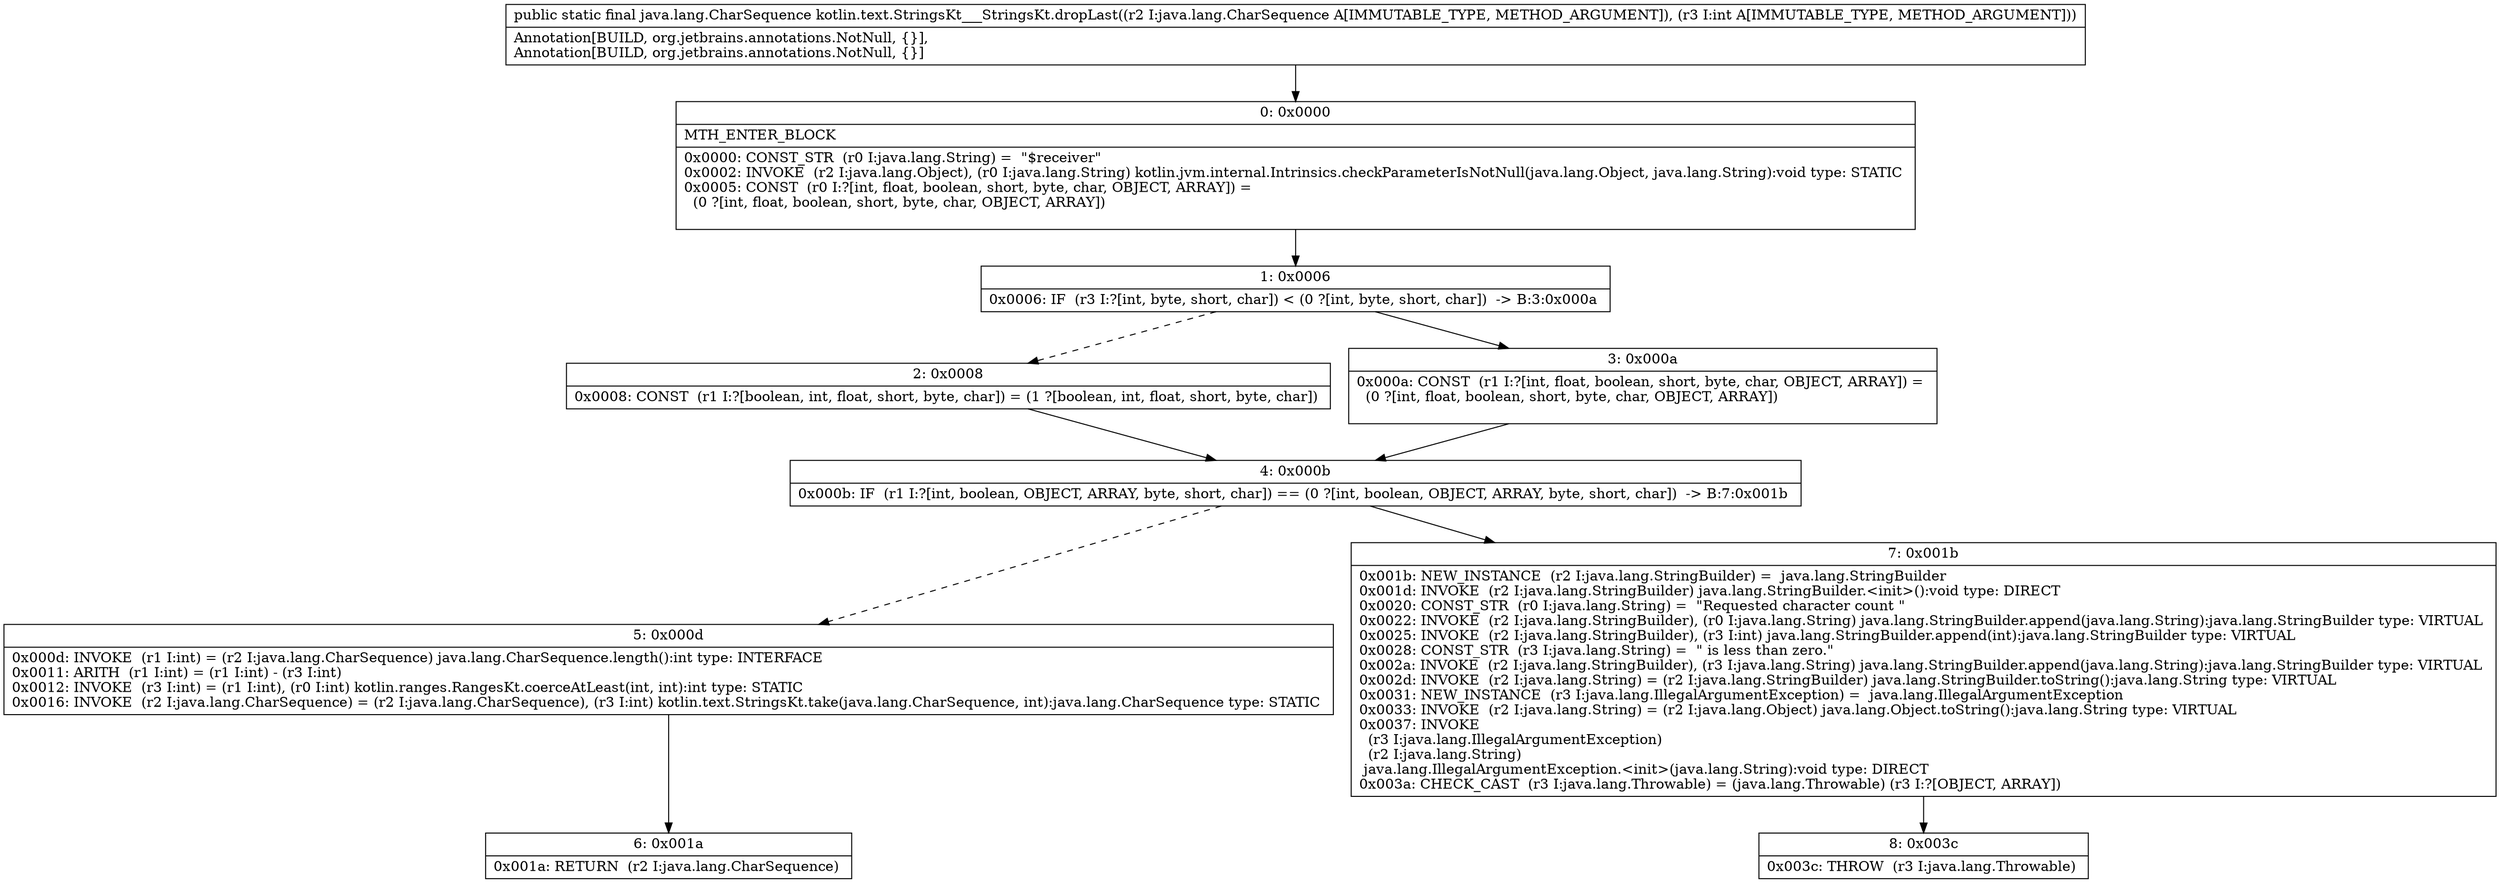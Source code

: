 digraph "CFG forkotlin.text.StringsKt___StringsKt.dropLast(Ljava\/lang\/CharSequence;I)Ljava\/lang\/CharSequence;" {
Node_0 [shape=record,label="{0\:\ 0x0000|MTH_ENTER_BLOCK\l|0x0000: CONST_STR  (r0 I:java.lang.String) =  \"$receiver\" \l0x0002: INVOKE  (r2 I:java.lang.Object), (r0 I:java.lang.String) kotlin.jvm.internal.Intrinsics.checkParameterIsNotNull(java.lang.Object, java.lang.String):void type: STATIC \l0x0005: CONST  (r0 I:?[int, float, boolean, short, byte, char, OBJECT, ARRAY]) = \l  (0 ?[int, float, boolean, short, byte, char, OBJECT, ARRAY])\l \l}"];
Node_1 [shape=record,label="{1\:\ 0x0006|0x0006: IF  (r3 I:?[int, byte, short, char]) \< (0 ?[int, byte, short, char])  \-\> B:3:0x000a \l}"];
Node_2 [shape=record,label="{2\:\ 0x0008|0x0008: CONST  (r1 I:?[boolean, int, float, short, byte, char]) = (1 ?[boolean, int, float, short, byte, char]) \l}"];
Node_3 [shape=record,label="{3\:\ 0x000a|0x000a: CONST  (r1 I:?[int, float, boolean, short, byte, char, OBJECT, ARRAY]) = \l  (0 ?[int, float, boolean, short, byte, char, OBJECT, ARRAY])\l \l}"];
Node_4 [shape=record,label="{4\:\ 0x000b|0x000b: IF  (r1 I:?[int, boolean, OBJECT, ARRAY, byte, short, char]) == (0 ?[int, boolean, OBJECT, ARRAY, byte, short, char])  \-\> B:7:0x001b \l}"];
Node_5 [shape=record,label="{5\:\ 0x000d|0x000d: INVOKE  (r1 I:int) = (r2 I:java.lang.CharSequence) java.lang.CharSequence.length():int type: INTERFACE \l0x0011: ARITH  (r1 I:int) = (r1 I:int) \- (r3 I:int) \l0x0012: INVOKE  (r3 I:int) = (r1 I:int), (r0 I:int) kotlin.ranges.RangesKt.coerceAtLeast(int, int):int type: STATIC \l0x0016: INVOKE  (r2 I:java.lang.CharSequence) = (r2 I:java.lang.CharSequence), (r3 I:int) kotlin.text.StringsKt.take(java.lang.CharSequence, int):java.lang.CharSequence type: STATIC \l}"];
Node_6 [shape=record,label="{6\:\ 0x001a|0x001a: RETURN  (r2 I:java.lang.CharSequence) \l}"];
Node_7 [shape=record,label="{7\:\ 0x001b|0x001b: NEW_INSTANCE  (r2 I:java.lang.StringBuilder) =  java.lang.StringBuilder \l0x001d: INVOKE  (r2 I:java.lang.StringBuilder) java.lang.StringBuilder.\<init\>():void type: DIRECT \l0x0020: CONST_STR  (r0 I:java.lang.String) =  \"Requested character count \" \l0x0022: INVOKE  (r2 I:java.lang.StringBuilder), (r0 I:java.lang.String) java.lang.StringBuilder.append(java.lang.String):java.lang.StringBuilder type: VIRTUAL \l0x0025: INVOKE  (r2 I:java.lang.StringBuilder), (r3 I:int) java.lang.StringBuilder.append(int):java.lang.StringBuilder type: VIRTUAL \l0x0028: CONST_STR  (r3 I:java.lang.String) =  \" is less than zero.\" \l0x002a: INVOKE  (r2 I:java.lang.StringBuilder), (r3 I:java.lang.String) java.lang.StringBuilder.append(java.lang.String):java.lang.StringBuilder type: VIRTUAL \l0x002d: INVOKE  (r2 I:java.lang.String) = (r2 I:java.lang.StringBuilder) java.lang.StringBuilder.toString():java.lang.String type: VIRTUAL \l0x0031: NEW_INSTANCE  (r3 I:java.lang.IllegalArgumentException) =  java.lang.IllegalArgumentException \l0x0033: INVOKE  (r2 I:java.lang.String) = (r2 I:java.lang.Object) java.lang.Object.toString():java.lang.String type: VIRTUAL \l0x0037: INVOKE  \l  (r3 I:java.lang.IllegalArgumentException)\l  (r2 I:java.lang.String)\l java.lang.IllegalArgumentException.\<init\>(java.lang.String):void type: DIRECT \l0x003a: CHECK_CAST  (r3 I:java.lang.Throwable) = (java.lang.Throwable) (r3 I:?[OBJECT, ARRAY]) \l}"];
Node_8 [shape=record,label="{8\:\ 0x003c|0x003c: THROW  (r3 I:java.lang.Throwable) \l}"];
MethodNode[shape=record,label="{public static final java.lang.CharSequence kotlin.text.StringsKt___StringsKt.dropLast((r2 I:java.lang.CharSequence A[IMMUTABLE_TYPE, METHOD_ARGUMENT]), (r3 I:int A[IMMUTABLE_TYPE, METHOD_ARGUMENT]))  | Annotation[BUILD, org.jetbrains.annotations.NotNull, \{\}], \lAnnotation[BUILD, org.jetbrains.annotations.NotNull, \{\}]\l}"];
MethodNode -> Node_0;
Node_0 -> Node_1;
Node_1 -> Node_2[style=dashed];
Node_1 -> Node_3;
Node_2 -> Node_4;
Node_3 -> Node_4;
Node_4 -> Node_5[style=dashed];
Node_4 -> Node_7;
Node_5 -> Node_6;
Node_7 -> Node_8;
}

